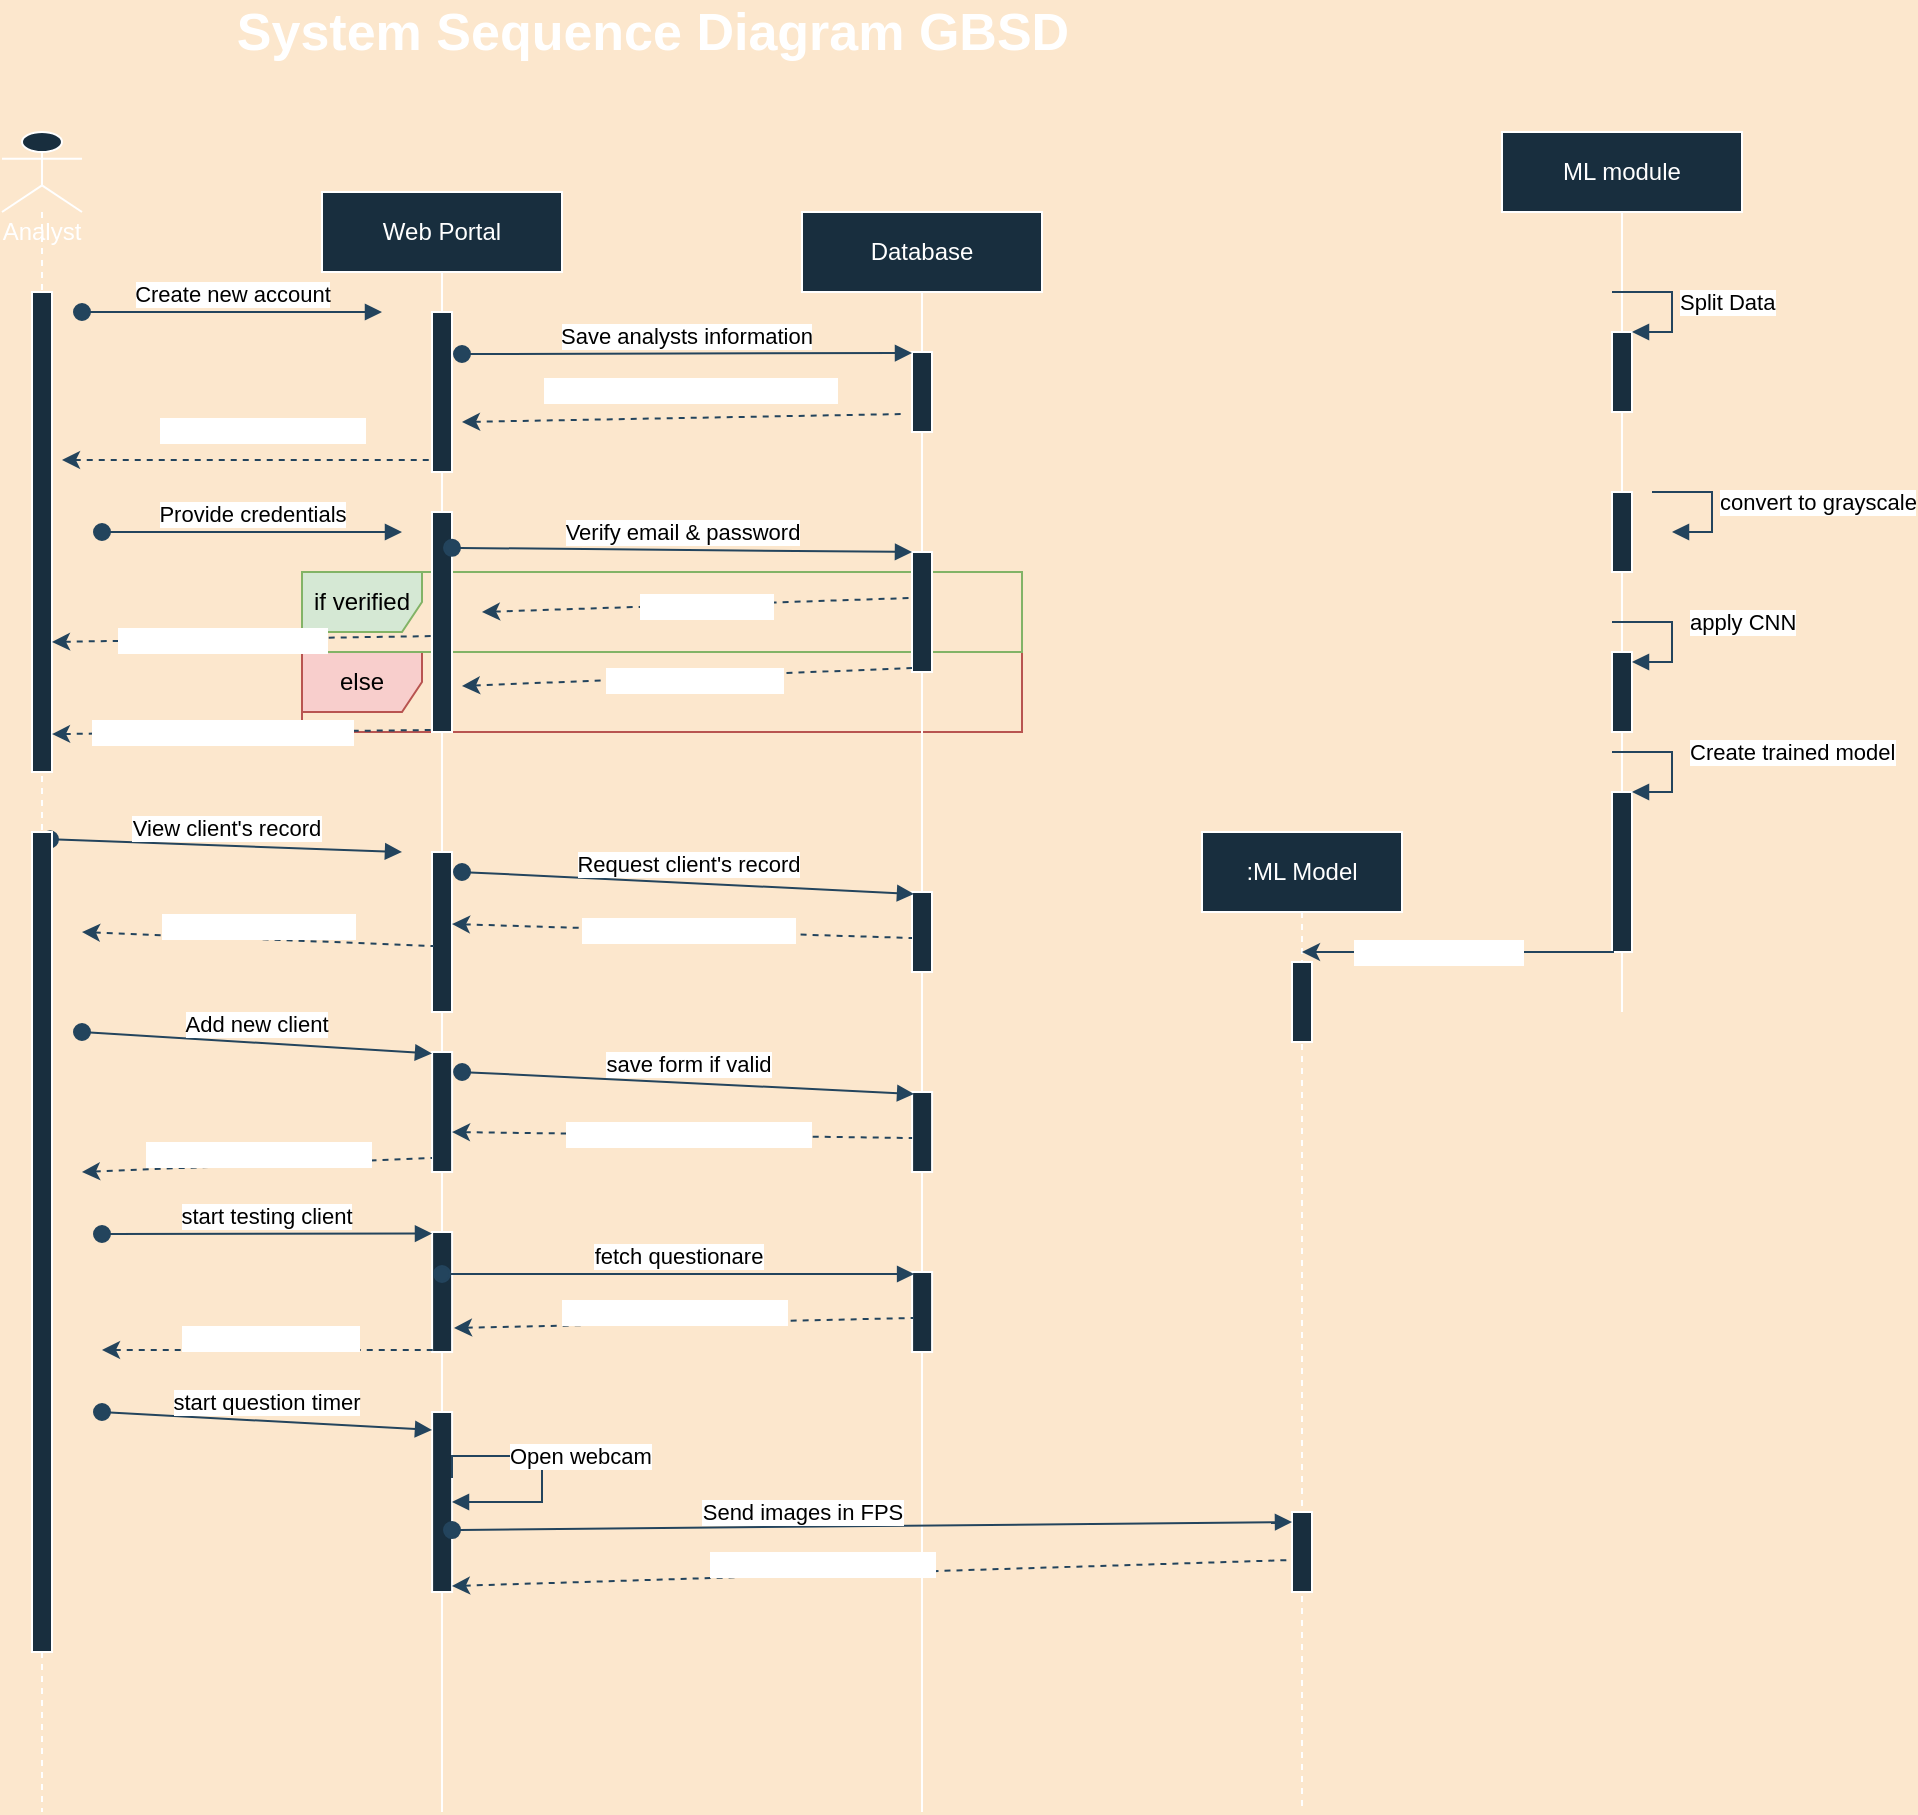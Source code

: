 <mxfile version="16.0.0" type="github">
  <diagram id="rJHmTFbt23OQRNdXKMWi" name="Page-1">
    <mxGraphModel dx="1102" dy="614" grid="1" gridSize="10" guides="1" tooltips="1" connect="1" arrows="1" fold="1" page="1" pageScale="1" pageWidth="850" pageHeight="1100" background="#FCE7CD" math="0" shadow="0">
      <root>
        <mxCell id="0" />
        <mxCell id="1" parent="0" />
        <mxCell id="On6_evThupUvLIn3l62g-30" value="else" style="shape=umlFrame;whiteSpace=wrap;html=1;rounded=0;sketch=0;strokeColor=#b85450;fillColor=#f8cecc;" vertex="1" parent="1">
          <mxGeometry x="190" y="340" width="360" height="40" as="geometry" />
        </mxCell>
        <mxCell id="On6_evThupUvLIn3l62g-29" value="if verified" style="shape=umlFrame;whiteSpace=wrap;html=1;rounded=0;sketch=0;strokeColor=#82b366;fillColor=#d5e8d4;" vertex="1" parent="1">
          <mxGeometry x="190" y="300" width="360" height="40" as="geometry" />
        </mxCell>
        <mxCell id="On6_evThupUvLIn3l62g-2" value="Web Portal" style="shape=umlLifeline;perimeter=lifelinePerimeter;whiteSpace=wrap;html=1;container=1;collapsible=0;recursiveResize=0;outlineConnect=0;lifelineDashed=0;fillColor=#182E3E;strokeColor=#FFFFFF;fontColor=#FFFFFF;" vertex="1" parent="1">
          <mxGeometry x="200" y="110" width="120" height="810" as="geometry" />
        </mxCell>
        <mxCell id="On6_evThupUvLIn3l62g-10" value="" style="html=1;points=[];perimeter=orthogonalPerimeter;rounded=0;sketch=0;fontColor=#FFFFFF;strokeColor=#FFFFFF;fillColor=#182E3E;" vertex="1" parent="On6_evThupUvLIn3l62g-2">
          <mxGeometry x="55" y="60" width="10" height="80" as="geometry" />
        </mxCell>
        <mxCell id="On6_evThupUvLIn3l62g-21" value="" style="html=1;points=[];perimeter=orthogonalPerimeter;rounded=0;sketch=0;fontColor=#FFFFFF;strokeColor=#FFFFFF;fillColor=#182E3E;" vertex="1" parent="On6_evThupUvLIn3l62g-2">
          <mxGeometry x="55" y="160" width="10" height="110" as="geometry" />
        </mxCell>
        <mxCell id="On6_evThupUvLIn3l62g-40" value="" style="html=1;points=[];perimeter=orthogonalPerimeter;rounded=0;sketch=0;fontColor=#FFFFFF;strokeColor=#FFFFFF;fillColor=#182E3E;" vertex="1" parent="On6_evThupUvLIn3l62g-2">
          <mxGeometry x="55" y="330" width="10" height="80" as="geometry" />
        </mxCell>
        <mxCell id="On6_evThupUvLIn3l62g-41" value="View client&#39;s record" style="html=1;verticalAlign=bottom;startArrow=oval;startFill=1;endArrow=block;startSize=8;rounded=1;sketch=0;strokeColor=#23445D;curved=0;exitX=0.6;exitY=0.421;exitDx=0;exitDy=0;exitPerimeter=0;" edge="1" parent="On6_evThupUvLIn3l62g-2" source="On6_evThupUvLIn3l62g-3">
          <mxGeometry width="60" relative="1" as="geometry">
            <mxPoint x="-110" y="330" as="sourcePoint" />
            <mxPoint x="40" y="330" as="targetPoint" />
          </mxGeometry>
        </mxCell>
        <mxCell id="On6_evThupUvLIn3l62g-78" value="" style="html=1;points=[];perimeter=orthogonalPerimeter;rounded=0;sketch=0;fontColor=#FFFFFF;strokeColor=#FFFFFF;fillColor=#182E3E;" vertex="1" parent="On6_evThupUvLIn3l62g-2">
          <mxGeometry x="55.05" y="430" width="10" height="60" as="geometry" />
        </mxCell>
        <mxCell id="On6_evThupUvLIn3l62g-91" value="" style="html=1;points=[];perimeter=orthogonalPerimeter;rounded=0;sketch=0;fontColor=#FFFFFF;strokeColor=#FFFFFF;fillColor=#182E3E;" vertex="1" parent="On6_evThupUvLIn3l62g-2">
          <mxGeometry x="55.05" y="520" width="10" height="60" as="geometry" />
        </mxCell>
        <mxCell id="On6_evThupUvLIn3l62g-103" value="" style="html=1;points=[];perimeter=orthogonalPerimeter;rounded=0;sketch=0;fontColor=#FFFFFF;strokeColor=#FFFFFF;fillColor=#182E3E;" vertex="1" parent="On6_evThupUvLIn3l62g-2">
          <mxGeometry x="55.05" y="610" width="10" height="90" as="geometry" />
        </mxCell>
        <mxCell id="On6_evThupUvLIn3l62g-105" value="Open webcam" style="edgeStyle=orthogonalEdgeStyle;html=1;align=left;spacingLeft=2;endArrow=block;rounded=0;sketch=0;strokeColor=#23445D;elbow=vertical;exitX=0.995;exitY=0.367;exitDx=0;exitDy=0;exitPerimeter=0;entryX=0.995;entryY=0.5;entryDx=0;entryDy=0;entryPerimeter=0;" edge="1" parent="On6_evThupUvLIn3l62g-2" source="On6_evThupUvLIn3l62g-103" target="On6_evThupUvLIn3l62g-103">
          <mxGeometry x="-0.419" relative="1" as="geometry">
            <mxPoint x="80" y="630" as="sourcePoint" />
            <Array as="points">
              <mxPoint x="65" y="632" />
              <mxPoint x="110" y="632" />
              <mxPoint x="110" y="655" />
            </Array>
            <mxPoint x="80" y="660" as="targetPoint" />
            <mxPoint as="offset" />
          </mxGeometry>
        </mxCell>
        <mxCell id="On6_evThupUvLIn3l62g-3" value="Analyst" style="shape=umlLifeline;participant=umlActor;perimeter=lifelinePerimeter;whiteSpace=wrap;html=1;container=1;collapsible=0;recursiveResize=0;verticalAlign=top;spacingTop=36;outlineConnect=0;rounded=0;sketch=0;fontColor=#FFFFFF;strokeColor=#FFFFFF;fillColor=#182E3E;" vertex="1" parent="1">
          <mxGeometry x="40" y="80" width="40" height="840" as="geometry" />
        </mxCell>
        <mxCell id="On6_evThupUvLIn3l62g-6" value="" style="html=1;points=[];perimeter=orthogonalPerimeter;rounded=0;sketch=0;fontColor=#FFFFFF;strokeColor=#FFFFFF;fillColor=#182E3E;" vertex="1" parent="On6_evThupUvLIn3l62g-3">
          <mxGeometry x="15" y="80" width="10" height="240" as="geometry" />
        </mxCell>
        <mxCell id="On6_evThupUvLIn3l62g-39" value="" style="html=1;points=[];perimeter=orthogonalPerimeter;rounded=0;sketch=0;fontColor=#FFFFFF;strokeColor=#FFFFFF;fillColor=#182E3E;" vertex="1" parent="On6_evThupUvLIn3l62g-3">
          <mxGeometry x="15" y="350" width="10" height="410" as="geometry" />
        </mxCell>
        <mxCell id="On6_evThupUvLIn3l62g-4" value="ML module" style="shape=umlLifeline;perimeter=lifelinePerimeter;whiteSpace=wrap;html=1;container=1;collapsible=0;recursiveResize=0;outlineConnect=0;lifelineDashed=0;fillColor=#182E3E;strokeColor=#FFFFFF;fontColor=#FFFFFF;" vertex="1" parent="1">
          <mxGeometry x="790" y="80" width="120" height="440" as="geometry" />
        </mxCell>
        <mxCell id="On6_evThupUvLIn3l62g-47" value="" style="html=1;points=[];perimeter=orthogonalPerimeter;rounded=0;sketch=0;fontColor=#FFFFFF;strokeColor=#FFFFFF;fillColor=#182E3E;" vertex="1" parent="On6_evThupUvLIn3l62g-4">
          <mxGeometry x="55" y="100" width="10" height="40" as="geometry" />
        </mxCell>
        <mxCell id="On6_evThupUvLIn3l62g-49" value="" style="html=1;points=[];perimeter=orthogonalPerimeter;rounded=0;sketch=0;fontColor=#FFFFFF;strokeColor=#FFFFFF;fillColor=#182E3E;" vertex="1" parent="On6_evThupUvLIn3l62g-4">
          <mxGeometry x="55" y="180" width="10" height="40" as="geometry" />
        </mxCell>
        <mxCell id="On6_evThupUvLIn3l62g-52" value="" style="html=1;points=[];perimeter=orthogonalPerimeter;rounded=0;sketch=0;fontColor=#FFFFFF;strokeColor=#FFFFFF;fillColor=#182E3E;" vertex="1" parent="On6_evThupUvLIn3l62g-4">
          <mxGeometry x="55" y="260" width="10" height="40" as="geometry" />
        </mxCell>
        <mxCell id="On6_evThupUvLIn3l62g-55" value="" style="html=1;points=[];perimeter=orthogonalPerimeter;rounded=0;sketch=0;fontColor=#FFFFFF;strokeColor=#FFFFFF;fillColor=#182E3E;" vertex="1" parent="On6_evThupUvLIn3l62g-4">
          <mxGeometry x="55" y="330" width="10" height="80" as="geometry" />
        </mxCell>
        <mxCell id="On6_evThupUvLIn3l62g-57" value="Create trained model" style="edgeStyle=orthogonalEdgeStyle;html=1;align=left;spacingLeft=2;endArrow=block;rounded=0;entryX=1;entryY=0;sketch=0;strokeColor=#23445D;elbow=vertical;" edge="1" parent="On6_evThupUvLIn3l62g-4">
          <mxGeometry x="-0.143" y="5" relative="1" as="geometry">
            <mxPoint x="55" y="310" as="sourcePoint" />
            <Array as="points">
              <mxPoint x="85" y="310" />
              <mxPoint x="85" y="330" />
            </Array>
            <mxPoint x="65" y="330" as="targetPoint" />
            <mxPoint as="offset" />
          </mxGeometry>
        </mxCell>
        <mxCell id="On6_evThupUvLIn3l62g-59" value="Split Data" style="edgeStyle=orthogonalEdgeStyle;html=1;align=left;spacingLeft=2;endArrow=block;rounded=0;entryX=1;entryY=0;sketch=0;strokeColor=#23445D;elbow=vertical;" edge="1" parent="On6_evThupUvLIn3l62g-4">
          <mxGeometry relative="1" as="geometry">
            <mxPoint x="55" y="80" as="sourcePoint" />
            <Array as="points">
              <mxPoint x="85" y="80" />
            </Array>
            <mxPoint x="65" y="100" as="targetPoint" />
          </mxGeometry>
        </mxCell>
        <mxCell id="On6_evThupUvLIn3l62g-5" value="Database" style="shape=umlLifeline;perimeter=lifelinePerimeter;whiteSpace=wrap;html=1;container=1;collapsible=0;recursiveResize=0;outlineConnect=0;lifelineDashed=0;fillColor=#182E3E;strokeColor=#FFFFFF;fontColor=#FFFFFF;" vertex="1" parent="1">
          <mxGeometry x="440" y="120" width="120" height="800" as="geometry" />
        </mxCell>
        <mxCell id="On6_evThupUvLIn3l62g-11" value="" style="html=1;points=[];perimeter=orthogonalPerimeter;rounded=0;sketch=0;fontColor=#FFFFFF;strokeColor=#FFFFFF;fillColor=#182E3E;" vertex="1" parent="On6_evThupUvLIn3l62g-5">
          <mxGeometry x="55" y="70" width="10" height="40" as="geometry" />
        </mxCell>
        <mxCell id="On6_evThupUvLIn3l62g-23" value="" style="html=1;points=[];perimeter=orthogonalPerimeter;rounded=0;sketch=0;fontColor=#FFFFFF;strokeColor=#FFFFFF;fillColor=#182E3E;" vertex="1" parent="On6_evThupUvLIn3l62g-5">
          <mxGeometry x="55" y="170" width="10" height="60" as="geometry" />
        </mxCell>
        <mxCell id="On6_evThupUvLIn3l62g-25" value="" style="endArrow=none;dashed=1;html=1;rounded=1;sketch=0;strokeColor=#23445D;curved=0;startArrow=classic;startFill=1;entryX=0;entryY=0.383;entryDx=0;entryDy=0;entryPerimeter=0;" edge="1" parent="On6_evThupUvLIn3l62g-5" target="On6_evThupUvLIn3l62g-23">
          <mxGeometry width="50" height="50" relative="1" as="geometry">
            <mxPoint x="-160" y="200" as="sourcePoint" />
            <mxPoint x="25" y="199.5" as="targetPoint" />
          </mxGeometry>
        </mxCell>
        <mxCell id="On6_evThupUvLIn3l62g-26" value="authenticated" style="edgeLabel;html=1;align=center;verticalAlign=middle;resizable=0;points=[];fontColor=#FFFFFF;" vertex="1" connectable="0" parent="On6_evThupUvLIn3l62g-25">
          <mxGeometry x="-0.204" y="-4" relative="1" as="geometry">
            <mxPoint x="26" y="-4" as="offset" />
          </mxGeometry>
        </mxCell>
        <mxCell id="On6_evThupUvLIn3l62g-72" value="" style="html=1;points=[];perimeter=orthogonalPerimeter;rounded=0;sketch=0;fontColor=#FFFFFF;strokeColor=#FFFFFF;fillColor=#182E3E;" vertex="1" parent="On6_evThupUvLIn3l62g-5">
          <mxGeometry x="55" y="340" width="10" height="40" as="geometry" />
        </mxCell>
        <mxCell id="On6_evThupUvLIn3l62g-79" value="" style="html=1;points=[];perimeter=orthogonalPerimeter;rounded=0;sketch=0;fontColor=#FFFFFF;strokeColor=#FFFFFF;fillColor=#182E3E;" vertex="1" parent="On6_evThupUvLIn3l62g-5">
          <mxGeometry x="55.05" y="440" width="10" height="40" as="geometry" />
        </mxCell>
        <mxCell id="On6_evThupUvLIn3l62g-92" value="" style="html=1;points=[];perimeter=orthogonalPerimeter;rounded=0;sketch=0;fontColor=#FFFFFF;strokeColor=#FFFFFF;fillColor=#182E3E;" vertex="1" parent="On6_evThupUvLIn3l62g-5">
          <mxGeometry x="55.05" y="530" width="10" height="40" as="geometry" />
        </mxCell>
        <mxCell id="On6_evThupUvLIn3l62g-7" value="Create new account" style="html=1;verticalAlign=bottom;startArrow=oval;startFill=1;endArrow=block;startSize=8;rounded=1;sketch=0;strokeColor=#23445D;curved=0;" edge="1" parent="1">
          <mxGeometry width="60" relative="1" as="geometry">
            <mxPoint x="80" y="170" as="sourcePoint" />
            <mxPoint x="230" y="170" as="targetPoint" />
          </mxGeometry>
        </mxCell>
        <mxCell id="On6_evThupUvLIn3l62g-9" value="Save analysts information" style="html=1;verticalAlign=bottom;startArrow=oval;startFill=1;endArrow=block;startSize=8;rounded=1;sketch=0;strokeColor=#23445D;curved=0;entryX=0;entryY=0.013;entryDx=0;entryDy=0;entryPerimeter=0;" edge="1" parent="1" target="On6_evThupUvLIn3l62g-11">
          <mxGeometry width="60" relative="1" as="geometry">
            <mxPoint x="270" y="191" as="sourcePoint" />
            <mxPoint x="469.5" y="190" as="targetPoint" />
          </mxGeometry>
        </mxCell>
        <mxCell id="On6_evThupUvLIn3l62g-16" value="" style="endArrow=none;dashed=1;html=1;rounded=1;sketch=0;strokeColor=#23445D;curved=0;startArrow=classic;startFill=1;entryX=-0.4;entryY=0.775;entryDx=0;entryDy=0;entryPerimeter=0;" edge="1" parent="1" target="On6_evThupUvLIn3l62g-11">
          <mxGeometry width="50" height="50" relative="1" as="geometry">
            <mxPoint x="270" y="225" as="sourcePoint" />
            <mxPoint x="430" y="260" as="targetPoint" />
          </mxGeometry>
        </mxCell>
        <mxCell id="On6_evThupUvLIn3l62g-17" value="Data saved success message" style="edgeLabel;html=1;align=center;verticalAlign=middle;resizable=0;points=[];fontColor=#FFFFFF;" vertex="1" connectable="0" parent="On6_evThupUvLIn3l62g-16">
          <mxGeometry x="-0.204" y="-4" relative="1" as="geometry">
            <mxPoint x="26" y="-19" as="offset" />
          </mxGeometry>
        </mxCell>
        <mxCell id="On6_evThupUvLIn3l62g-18" value="" style="endArrow=none;dashed=1;html=1;rounded=1;sketch=0;strokeColor=#23445D;curved=0;startArrow=classic;startFill=1;entryX=0;entryY=0.925;entryDx=0;entryDy=0;entryPerimeter=0;" edge="1" parent="1" target="On6_evThupUvLIn3l62g-10">
          <mxGeometry width="50" height="50" relative="1" as="geometry">
            <mxPoint x="70" y="244" as="sourcePoint" />
            <mxPoint x="305" y="274.54" as="targetPoint" />
          </mxGeometry>
        </mxCell>
        <mxCell id="On6_evThupUvLIn3l62g-19" value="redirect to login page" style="edgeLabel;html=1;align=center;verticalAlign=middle;resizable=0;points=[];fontColor=#FFFFFF;" vertex="1" connectable="0" parent="On6_evThupUvLIn3l62g-18">
          <mxGeometry x="-0.204" y="-4" relative="1" as="geometry">
            <mxPoint x="26" y="-19" as="offset" />
          </mxGeometry>
        </mxCell>
        <mxCell id="On6_evThupUvLIn3l62g-22" value="Provide credentials" style="html=1;verticalAlign=bottom;startArrow=oval;startFill=1;endArrow=block;startSize=8;rounded=1;sketch=0;strokeColor=#23445D;curved=0;" edge="1" parent="1">
          <mxGeometry width="60" relative="1" as="geometry">
            <mxPoint x="90" y="280" as="sourcePoint" />
            <mxPoint x="240" y="280" as="targetPoint" />
          </mxGeometry>
        </mxCell>
        <mxCell id="On6_evThupUvLIn3l62g-24" value="Verify email &amp;amp; password" style="html=1;verticalAlign=bottom;startArrow=oval;startFill=1;endArrow=block;startSize=8;rounded=1;sketch=0;strokeColor=#23445D;curved=0;exitX=1;exitY=0.163;exitDx=0;exitDy=0;exitPerimeter=0;entryX=0;entryY=0;entryDx=0;entryDy=0;entryPerimeter=0;" edge="1" parent="1" source="On6_evThupUvLIn3l62g-21" target="On6_evThupUvLIn3l62g-23">
          <mxGeometry width="60" relative="1" as="geometry">
            <mxPoint x="280" y="300" as="sourcePoint" />
            <mxPoint x="430" y="300" as="targetPoint" />
          </mxGeometry>
        </mxCell>
        <mxCell id="On6_evThupUvLIn3l62g-32" value="" style="endArrow=none;dashed=1;html=1;rounded=1;sketch=0;strokeColor=#23445D;curved=0;startArrow=classic;startFill=1;entryX=0;entryY=0.967;entryDx=0;entryDy=0;entryPerimeter=0;" edge="1" parent="1" target="On6_evThupUvLIn3l62g-23">
          <mxGeometry width="50" height="50" relative="1" as="geometry">
            <mxPoint x="270" y="357" as="sourcePoint" />
            <mxPoint x="480" y="350" as="targetPoint" />
          </mxGeometry>
        </mxCell>
        <mxCell id="On6_evThupUvLIn3l62g-33" value="unauthorized user" style="edgeLabel;html=1;align=center;verticalAlign=middle;resizable=0;points=[];fontColor=#FFFFFF;" vertex="1" connectable="0" parent="On6_evThupUvLIn3l62g-32">
          <mxGeometry x="-0.204" y="-4" relative="1" as="geometry">
            <mxPoint x="26" y="-4" as="offset" />
          </mxGeometry>
        </mxCell>
        <mxCell id="On6_evThupUvLIn3l62g-34" value="" style="endArrow=none;dashed=1;html=1;rounded=1;sketch=0;strokeColor=#23445D;curved=0;startArrow=classic;startFill=1;entryX=0;entryY=0.564;entryDx=0;entryDy=0;entryPerimeter=0;exitX=1;exitY=0.729;exitDx=0;exitDy=0;exitPerimeter=0;" edge="1" parent="1" source="On6_evThupUvLIn3l62g-6" target="On6_evThupUvLIn3l62g-21">
          <mxGeometry width="50" height="50" relative="1" as="geometry">
            <mxPoint x="90" y="332" as="sourcePoint" />
            <mxPoint x="945" y="442.98" as="targetPoint" />
          </mxGeometry>
        </mxCell>
        <mxCell id="On6_evThupUvLIn3l62g-35" value="redirect to Dashboard" style="edgeLabel;html=1;align=center;verticalAlign=middle;resizable=0;points=[];fontColor=#FFFFFF;" vertex="1" connectable="0" parent="On6_evThupUvLIn3l62g-34">
          <mxGeometry x="-0.204" y="-4" relative="1" as="geometry">
            <mxPoint x="9" y="-4" as="offset" />
          </mxGeometry>
        </mxCell>
        <mxCell id="On6_evThupUvLIn3l62g-36" value="" style="endArrow=none;dashed=1;html=1;rounded=1;sketch=0;strokeColor=#23445D;curved=0;startArrow=classic;startFill=1;entryX=0;entryY=0.991;entryDx=0;entryDy=0;entryPerimeter=0;exitX=1;exitY=0.921;exitDx=0;exitDy=0;exitPerimeter=0;" edge="1" parent="1" source="On6_evThupUvLIn3l62g-6" target="On6_evThupUvLIn3l62g-21">
          <mxGeometry width="50" height="50" relative="1" as="geometry">
            <mxPoint x="90" y="379" as="sourcePoint" />
            <mxPoint x="265" y="342.04" as="targetPoint" />
          </mxGeometry>
        </mxCell>
        <mxCell id="On6_evThupUvLIn3l62g-37" value="Provide correct information" style="edgeLabel;html=1;align=center;verticalAlign=middle;resizable=0;points=[];fontColor=#FFFFFF;" vertex="1" connectable="0" parent="On6_evThupUvLIn3l62g-36">
          <mxGeometry x="-0.204" y="-4" relative="1" as="geometry">
            <mxPoint x="9" y="-4" as="offset" />
          </mxGeometry>
        </mxCell>
        <mxCell id="On6_evThupUvLIn3l62g-51" value="convert to grayscale" style="edgeStyle=orthogonalEdgeStyle;html=1;align=left;spacingLeft=2;endArrow=block;rounded=0;entryX=1;entryY=0;sketch=0;strokeColor=#23445D;elbow=vertical;" edge="1" parent="1">
          <mxGeometry relative="1" as="geometry">
            <mxPoint x="865" y="260" as="sourcePoint" />
            <Array as="points">
              <mxPoint x="895" y="260" />
            </Array>
            <mxPoint x="875" y="280" as="targetPoint" />
          </mxGeometry>
        </mxCell>
        <mxCell id="On6_evThupUvLIn3l62g-68" value=":ML Model" style="shape=umlLifeline;perimeter=lifelinePerimeter;whiteSpace=wrap;html=1;container=1;collapsible=0;recursiveResize=0;outlineConnect=0;rounded=0;sketch=0;fontColor=#FFFFFF;strokeColor=#FFFFFF;fillColor=#182E3E;" vertex="1" parent="1">
          <mxGeometry x="640" y="430" width="100" height="490" as="geometry" />
        </mxCell>
        <mxCell id="On6_evThupUvLIn3l62g-69" value="" style="html=1;points=[];perimeter=orthogonalPerimeter;rounded=0;sketch=0;fontColor=#FFFFFF;strokeColor=#FFFFFF;fillColor=#182E3E;" vertex="1" parent="On6_evThupUvLIn3l62g-68">
          <mxGeometry x="45" y="65" width="10" height="40" as="geometry" />
        </mxCell>
        <mxCell id="On6_evThupUvLIn3l62g-106" value="" style="html=1;points=[];perimeter=orthogonalPerimeter;rounded=0;sketch=0;fontColor=#FFFFFF;strokeColor=#FFFFFF;fillColor=#182E3E;" vertex="1" parent="On6_evThupUvLIn3l62g-68">
          <mxGeometry x="45" y="340" width="10" height="40" as="geometry" />
        </mxCell>
        <mxCell id="On6_evThupUvLIn3l62g-70" value="" style="endArrow=none;html=1;rounded=1;sketch=0;strokeColor=#23445D;elbow=vertical;startArrow=classic;startFill=1;entryX=0.1;entryY=1;entryDx=0;entryDy=0;entryPerimeter=0;" edge="1" parent="1" source="On6_evThupUvLIn3l62g-68" target="On6_evThupUvLIn3l62g-55">
          <mxGeometry width="50" height="50" relative="1" as="geometry">
            <mxPoint x="750" y="510" as="sourcePoint" />
            <mxPoint x="800" y="510" as="targetPoint" />
          </mxGeometry>
        </mxCell>
        <mxCell id="On6_evThupUvLIn3l62g-71" value="Generated model" style="edgeLabel;html=1;align=center;verticalAlign=middle;resizable=0;points=[];fontColor=#FFFFFF;" vertex="1" connectable="0" parent="On6_evThupUvLIn3l62g-70">
          <mxGeometry x="0.241" y="-1" relative="1" as="geometry">
            <mxPoint x="-29" y="-1" as="offset" />
          </mxGeometry>
        </mxCell>
        <mxCell id="On6_evThupUvLIn3l62g-73" value="Request client&#39;s record" style="html=1;verticalAlign=bottom;startArrow=oval;startFill=1;endArrow=block;startSize=8;rounded=1;sketch=0;strokeColor=#23445D;curved=0;entryX=0.1;entryY=0.025;entryDx=0;entryDy=0;entryPerimeter=0;" edge="1" parent="1" target="On6_evThupUvLIn3l62g-72">
          <mxGeometry width="60" relative="1" as="geometry">
            <mxPoint x="270" y="450" as="sourcePoint" />
            <mxPoint x="446" y="466.36" as="targetPoint" />
          </mxGeometry>
        </mxCell>
        <mxCell id="On6_evThupUvLIn3l62g-74" value="" style="endArrow=none;dashed=1;html=1;rounded=1;sketch=0;strokeColor=#23445D;curved=0;startArrow=classic;startFill=1;entryX=0;entryY=0.575;entryDx=0;entryDy=0;entryPerimeter=0;exitX=1;exitY=0.45;exitDx=0;exitDy=0;exitPerimeter=0;" edge="1" parent="1" source="On6_evThupUvLIn3l62g-40" target="On6_evThupUvLIn3l62g-72">
          <mxGeometry width="50" height="50" relative="1" as="geometry">
            <mxPoint x="310" y="490" as="sourcePoint" />
            <mxPoint x="475" y="490.01" as="targetPoint" />
          </mxGeometry>
        </mxCell>
        <mxCell id="On6_evThupUvLIn3l62g-75" value="Clients list with record" style="edgeLabel;html=1;align=center;verticalAlign=middle;resizable=0;points=[];fontColor=#FFFFFF;" vertex="1" connectable="0" parent="On6_evThupUvLIn3l62g-74">
          <mxGeometry x="-0.204" y="-4" relative="1" as="geometry">
            <mxPoint x="26" y="-4" as="offset" />
          </mxGeometry>
        </mxCell>
        <mxCell id="On6_evThupUvLIn3l62g-76" value="" style="endArrow=none;dashed=1;html=1;rounded=1;sketch=0;strokeColor=#23445D;curved=0;startArrow=classic;startFill=1;entryX=0.1;entryY=0.588;entryDx=0;entryDy=0;entryPerimeter=0;" edge="1" parent="1" target="On6_evThupUvLIn3l62g-40">
          <mxGeometry width="50" height="50" relative="1" as="geometry">
            <mxPoint x="80" y="480" as="sourcePoint" />
            <mxPoint x="300" y="517" as="targetPoint" />
          </mxGeometry>
        </mxCell>
        <mxCell id="On6_evThupUvLIn3l62g-77" value="Display clients table" style="edgeLabel;html=1;align=center;verticalAlign=middle;resizable=0;points=[];fontColor=#FFFFFF;" vertex="1" connectable="0" parent="On6_evThupUvLIn3l62g-76">
          <mxGeometry x="-0.204" y="-4" relative="1" as="geometry">
            <mxPoint x="18" y="-10" as="offset" />
          </mxGeometry>
        </mxCell>
        <mxCell id="On6_evThupUvLIn3l62g-80" value="save form if valid" style="html=1;verticalAlign=bottom;startArrow=oval;startFill=1;endArrow=block;startSize=8;rounded=1;sketch=0;strokeColor=#23445D;curved=0;entryX=0.1;entryY=0.025;entryDx=0;entryDy=0;entryPerimeter=0;" edge="1" target="On6_evThupUvLIn3l62g-79" parent="1">
          <mxGeometry width="60" relative="1" as="geometry">
            <mxPoint x="270.05" y="550" as="sourcePoint" />
            <mxPoint x="446.05" y="566.36" as="targetPoint" />
          </mxGeometry>
        </mxCell>
        <mxCell id="On6_evThupUvLIn3l62g-81" value="" style="endArrow=none;dashed=1;html=1;rounded=1;sketch=0;strokeColor=#23445D;curved=0;startArrow=classic;startFill=1;entryX=0;entryY=0.575;entryDx=0;entryDy=0;entryPerimeter=0;exitX=0.995;exitY=0.667;exitDx=0;exitDy=0;exitPerimeter=0;" edge="1" source="On6_evThupUvLIn3l62g-78" target="On6_evThupUvLIn3l62g-79" parent="1">
          <mxGeometry width="50" height="50" relative="1" as="geometry">
            <mxPoint x="310.05" y="590" as="sourcePoint" />
            <mxPoint x="475.05" y="590.01" as="targetPoint" />
          </mxGeometry>
        </mxCell>
        <mxCell id="On6_evThupUvLIn3l62g-82" value="Successfully saved client" style="edgeLabel;html=1;align=center;verticalAlign=middle;resizable=0;points=[];fontColor=#FFFFFF;" vertex="1" connectable="0" parent="On6_evThupUvLIn3l62g-81">
          <mxGeometry x="-0.204" y="-4" relative="1" as="geometry">
            <mxPoint x="26" y="-4" as="offset" />
          </mxGeometry>
        </mxCell>
        <mxCell id="On6_evThupUvLIn3l62g-89" value="&lt;font style=&quot;font-size: 26px&quot;&gt;&lt;b&gt;System Sequence Diagram GBSD&lt;/b&gt;&lt;/font&gt;" style="text;html=1;align=center;verticalAlign=middle;resizable=0;points=[];autosize=1;strokeColor=none;fillColor=none;fontColor=#FFFFFF;" vertex="1" parent="1">
          <mxGeometry x="150" y="20" width="430" height="20" as="geometry" />
        </mxCell>
        <mxCell id="On6_evThupUvLIn3l62g-90" value="Add new client" style="html=1;verticalAlign=bottom;startArrow=oval;startFill=1;endArrow=block;startSize=8;rounded=1;sketch=0;strokeColor=#23445D;curved=0;exitX=0.6;exitY=0.421;exitDx=0;exitDy=0;exitPerimeter=0;entryX=-0.005;entryY=0.013;entryDx=0;entryDy=0;entryPerimeter=0;" edge="1" parent="1" target="On6_evThupUvLIn3l62g-78">
          <mxGeometry width="60" relative="1" as="geometry">
            <mxPoint x="80" y="530.0" as="sourcePoint" />
            <mxPoint x="256" y="536.36" as="targetPoint" />
          </mxGeometry>
        </mxCell>
        <mxCell id="On6_evThupUvLIn3l62g-87" value="" style="endArrow=none;dashed=1;html=1;rounded=1;sketch=0;strokeColor=#23445D;curved=0;startArrow=classic;startFill=1;entryX=-0.005;entryY=0.883;entryDx=0;entryDy=0;entryPerimeter=0;" edge="1" parent="1" target="On6_evThupUvLIn3l62g-78">
          <mxGeometry width="50" height="50" relative="1" as="geometry">
            <mxPoint x="80" y="600" as="sourcePoint" />
            <mxPoint x="249" y="602.08" as="targetPoint" />
          </mxGeometry>
        </mxCell>
        <mxCell id="On6_evThupUvLIn3l62g-88" value="Display questionare list" style="edgeLabel;html=1;align=center;verticalAlign=middle;resizable=0;points=[];fontColor=#FFFFFF;" vertex="1" connectable="0" parent="On6_evThupUvLIn3l62g-87">
          <mxGeometry x="-0.204" y="-4" relative="1" as="geometry">
            <mxPoint x="18" y="-10" as="offset" />
          </mxGeometry>
        </mxCell>
        <mxCell id="On6_evThupUvLIn3l62g-93" value="fetch questionare" style="html=1;verticalAlign=bottom;startArrow=oval;startFill=1;endArrow=block;startSize=8;rounded=1;sketch=0;strokeColor=#23445D;curved=0;entryX=0.1;entryY=0.025;entryDx=0;entryDy=0;entryPerimeter=0;" edge="1" target="On6_evThupUvLIn3l62g-92" parent="1" source="On6_evThupUvLIn3l62g-2">
          <mxGeometry width="60" relative="1" as="geometry">
            <mxPoint x="270.05" y="640" as="sourcePoint" />
            <mxPoint x="446.05" y="656.36" as="targetPoint" />
          </mxGeometry>
        </mxCell>
        <mxCell id="On6_evThupUvLIn3l62g-96" value="start testing client" style="html=1;verticalAlign=bottom;startArrow=oval;startFill=1;endArrow=block;startSize=8;rounded=1;sketch=0;strokeColor=#23445D;curved=0;entryX=-0.005;entryY=0.013;entryDx=0;entryDy=0;entryPerimeter=0;" edge="1" target="On6_evThupUvLIn3l62g-91" parent="1">
          <mxGeometry width="60" relative="1" as="geometry">
            <mxPoint x="90" y="631" as="sourcePoint" />
            <mxPoint x="256" y="626.36" as="targetPoint" />
          </mxGeometry>
        </mxCell>
        <mxCell id="On6_evThupUvLIn3l62g-100" value="start question timer" style="html=1;verticalAlign=bottom;startArrow=oval;startFill=1;endArrow=block;startSize=8;rounded=1;sketch=0;strokeColor=#23445D;curved=0;entryX=-0.005;entryY=0.1;entryDx=0;entryDy=0;entryPerimeter=0;" edge="1" parent="1" target="On6_evThupUvLIn3l62g-103">
          <mxGeometry width="60" relative="1" as="geometry">
            <mxPoint x="90" y="720" as="sourcePoint" />
            <mxPoint x="255" y="730" as="targetPoint" />
          </mxGeometry>
        </mxCell>
        <mxCell id="On6_evThupUvLIn3l62g-101" value="" style="endArrow=none;dashed=1;html=1;rounded=1;sketch=0;strokeColor=#23445D;curved=0;startArrow=classic;startFill=1;entryX=0.095;entryY=0.575;entryDx=0;entryDy=0;entryPerimeter=0;exitX=1.095;exitY=0.8;exitDx=0;exitDy=0;exitPerimeter=0;" edge="1" parent="1" source="On6_evThupUvLIn3l62g-91" target="On6_evThupUvLIn3l62g-92">
          <mxGeometry width="50" height="50" relative="1" as="geometry">
            <mxPoint x="290" y="673" as="sourcePoint" />
            <mxPoint x="475" y="670" as="targetPoint" />
          </mxGeometry>
        </mxCell>
        <mxCell id="On6_evThupUvLIn3l62g-102" value="Display questionare list" style="edgeLabel;html=1;align=center;verticalAlign=middle;resizable=0;points=[];fontColor=#FFFFFF;" vertex="1" connectable="0" parent="On6_evThupUvLIn3l62g-101">
          <mxGeometry x="-0.204" y="-4" relative="1" as="geometry">
            <mxPoint x="18" y="-10" as="offset" />
          </mxGeometry>
        </mxCell>
        <mxCell id="On6_evThupUvLIn3l62g-98" value="" style="endArrow=none;dashed=1;html=1;rounded=1;sketch=0;strokeColor=#23445D;curved=0;startArrow=classic;startFill=1;entryX=0.095;entryY=0.983;entryDx=0;entryDy=0;entryPerimeter=0;" edge="1" parent="1" target="On6_evThupUvLIn3l62g-91">
          <mxGeometry width="50" height="50" relative="1" as="geometry">
            <mxPoint x="90" y="689" as="sourcePoint" />
            <mxPoint x="245" y="670" as="targetPoint" />
          </mxGeometry>
        </mxCell>
        <mxCell id="On6_evThupUvLIn3l62g-99" value="select questionare" style="edgeLabel;html=1;align=center;verticalAlign=middle;resizable=0;points=[];fontColor=#FFFFFF;" vertex="1" connectable="0" parent="On6_evThupUvLIn3l62g-98">
          <mxGeometry x="-0.204" y="-4" relative="1" as="geometry">
            <mxPoint x="18" y="-10" as="offset" />
          </mxGeometry>
        </mxCell>
        <mxCell id="On6_evThupUvLIn3l62g-54" value="apply CNN" style="edgeStyle=orthogonalEdgeStyle;html=1;align=left;spacingLeft=2;endArrow=block;rounded=0;entryX=1;entryY=0;sketch=0;strokeColor=#23445D;elbow=vertical;" edge="1" parent="1">
          <mxGeometry x="-0.143" y="5" relative="1" as="geometry">
            <mxPoint x="845" y="325" as="sourcePoint" />
            <Array as="points">
              <mxPoint x="875" y="325" />
              <mxPoint x="875" y="345" />
            </Array>
            <mxPoint x="855" y="345" as="targetPoint" />
            <mxPoint as="offset" />
          </mxGeometry>
        </mxCell>
        <mxCell id="On6_evThupUvLIn3l62g-107" value="Send images in FPS" style="html=1;verticalAlign=bottom;startArrow=oval;startFill=1;endArrow=block;startSize=8;rounded=1;sketch=0;strokeColor=#23445D;curved=0;entryX=0;entryY=0.125;entryDx=0;entryDy=0;entryPerimeter=0;exitX=0.995;exitY=0.656;exitDx=0;exitDy=0;exitPerimeter=0;" edge="1" parent="1" source="On6_evThupUvLIn3l62g-103" target="On6_evThupUvLIn3l62g-106">
          <mxGeometry x="-0.167" y="-2" width="60" relative="1" as="geometry">
            <mxPoint x="282.5" y="790" as="sourcePoint" />
            <mxPoint x="447.5" y="799" as="targetPoint" />
            <mxPoint as="offset" />
          </mxGeometry>
        </mxCell>
        <mxCell id="On6_evThupUvLIn3l62g-108" value="" style="endArrow=none;dashed=1;html=1;rounded=1;sketch=0;strokeColor=#23445D;curved=0;startArrow=classic;startFill=1;entryX=0;entryY=0.6;entryDx=0;entryDy=0;entryPerimeter=0;exitX=0.995;exitY=0.967;exitDx=0;exitDy=0;exitPerimeter=0;" edge="1" parent="1" source="On6_evThupUvLIn3l62g-103" target="On6_evThupUvLIn3l62g-106">
          <mxGeometry width="50" height="50" relative="1" as="geometry">
            <mxPoint x="425" y="825" as="sourcePoint" />
            <mxPoint x="655" y="820" as="targetPoint" />
          </mxGeometry>
        </mxCell>
        <mxCell id="On6_evThupUvLIn3l62g-109" value="Display questionare list" style="edgeLabel;html=1;align=center;verticalAlign=middle;resizable=0;points=[];fontColor=#FFFFFF;" vertex="1" connectable="0" parent="On6_evThupUvLIn3l62g-108">
          <mxGeometry x="-0.204" y="-4" relative="1" as="geometry">
            <mxPoint x="18" y="-10" as="offset" />
          </mxGeometry>
        </mxCell>
      </root>
    </mxGraphModel>
  </diagram>
</mxfile>
